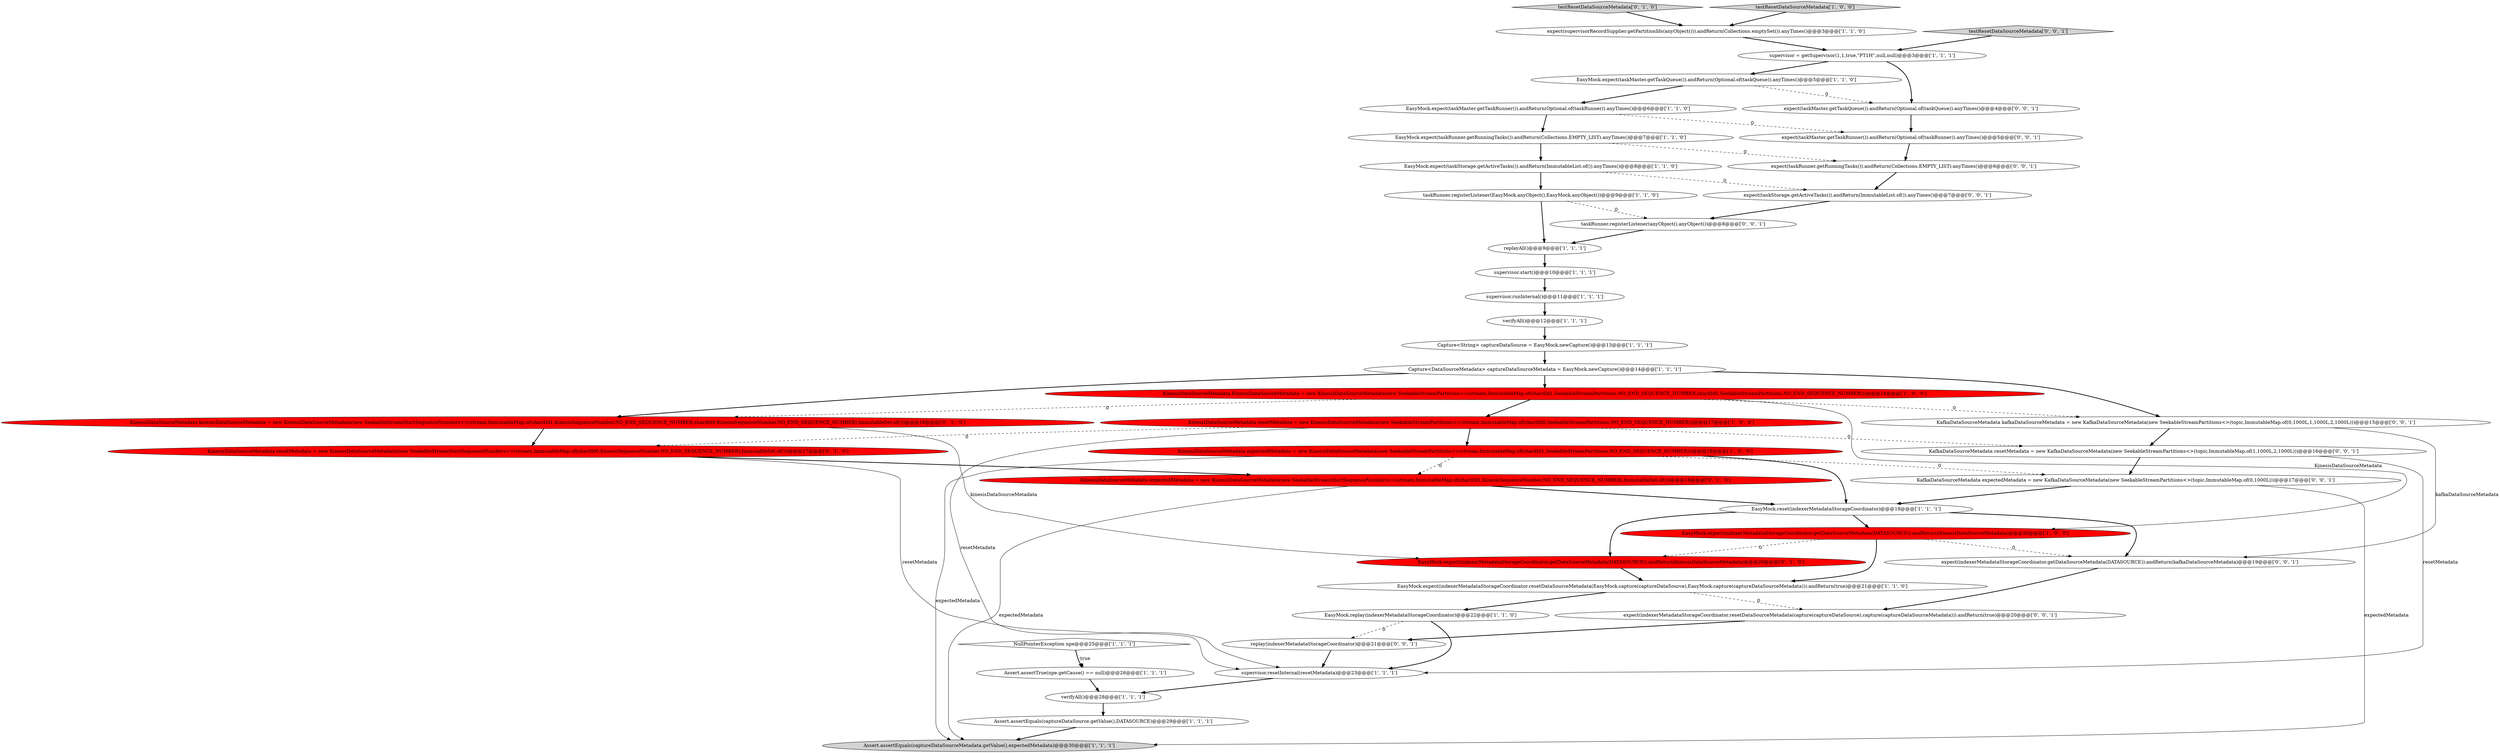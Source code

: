 digraph {
10 [style = filled, label = "KinesisDataSourceMetadata KinesisDataSourceMetadata = new KinesisDataSourceMetadata(new SeekableStreamPartitions<>(stream,ImmutableMap.of(shardId1,SeekableStreamPartitions.NO_END_SEQUENCE_NUMBER,shardId0,SeekableStreamPartitions.NO_END_SEQUENCE_NUMBER)))@@@16@@@['1', '0', '0']", fillcolor = red, shape = ellipse image = "AAA1AAABBB1BBB"];
27 [style = filled, label = "testResetDataSourceMetadata['0', '1', '0']", fillcolor = lightgray, shape = diamond image = "AAA0AAABBB2BBB"];
41 [style = filled, label = "expect(taskStorage.getActiveTasks()).andReturn(ImmutableList.of()).anyTimes()@@@7@@@['0', '0', '1']", fillcolor = white, shape = ellipse image = "AAA0AAABBB3BBB"];
0 [style = filled, label = "EasyMock.expect(taskMaster.getTaskQueue()).andReturn(Optional.of(taskQueue)).anyTimes()@@@5@@@['1', '1', '0']", fillcolor = white, shape = ellipse image = "AAA0AAABBB1BBB"];
40 [style = filled, label = "expect(taskMaster.getTaskRunner()).andReturn(Optional.of(taskRunner)).anyTimes()@@@5@@@['0', '0', '1']", fillcolor = white, shape = ellipse image = "AAA0AAABBB3BBB"];
23 [style = filled, label = "Capture<String> captureDataSource = EasyMock.newCapture()@@@13@@@['1', '1', '1']", fillcolor = white, shape = ellipse image = "AAA0AAABBB1BBB"];
9 [style = filled, label = "EasyMock.replay(indexerMetadataStorageCoordinator)@@@22@@@['1', '1', '0']", fillcolor = white, shape = ellipse image = "AAA0AAABBB1BBB"];
19 [style = filled, label = "expect(supervisorRecordSupplier.getPartitionIds(anyObject())).andReturn(Collections.emptySet()).anyTimes()@@@3@@@['1', '1', '0']", fillcolor = white, shape = ellipse image = "AAA0AAABBB1BBB"];
21 [style = filled, label = "supervisor.start()@@@10@@@['1', '1', '1']", fillcolor = white, shape = ellipse image = "AAA0AAABBB1BBB"];
4 [style = filled, label = "replayAll()@@@9@@@['1', '1', '1']", fillcolor = white, shape = ellipse image = "AAA0AAABBB1BBB"];
31 [style = filled, label = "EasyMock.expect(indexerMetadataStorageCoordinator.getDataSourceMetadata(DATASOURCE)).andReturn(kinesisDataSourceMetadata)@@@20@@@['0', '1', '0']", fillcolor = red, shape = ellipse image = "AAA1AAABBB2BBB"];
5 [style = filled, label = "supervisor.resetInternal(resetMetadata)@@@23@@@['1', '1', '1']", fillcolor = white, shape = ellipse image = "AAA0AAABBB1BBB"];
24 [style = filled, label = "Assert.assertTrue(npe.getCause() == null)@@@26@@@['1', '1', '1']", fillcolor = white, shape = ellipse image = "AAA0AAABBB1BBB"];
25 [style = filled, label = "NullPointerException npe@@@25@@@['1', '1', '1']", fillcolor = white, shape = diamond image = "AAA0AAABBB1BBB"];
34 [style = filled, label = "testResetDataSourceMetadata['0', '0', '1']", fillcolor = lightgray, shape = diamond image = "AAA0AAABBB3BBB"];
42 [style = filled, label = "replay(indexerMetadataStorageCoordinator)@@@21@@@['0', '0', '1']", fillcolor = white, shape = ellipse image = "AAA0AAABBB3BBB"];
2 [style = filled, label = "EasyMock.expect(taskMaster.getTaskRunner()).andReturn(Optional.of(taskRunner)).anyTimes()@@@6@@@['1', '1', '0']", fillcolor = white, shape = ellipse image = "AAA0AAABBB1BBB"];
26 [style = filled, label = "taskRunner.registerListener(EasyMock.anyObject(),EasyMock.anyObject())@@@9@@@['1', '1', '0']", fillcolor = white, shape = ellipse image = "AAA0AAABBB1BBB"];
39 [style = filled, label = "expect(taskMaster.getTaskQueue()).andReturn(Optional.of(taskQueue)).anyTimes()@@@4@@@['0', '0', '1']", fillcolor = white, shape = ellipse image = "AAA0AAABBB3BBB"];
32 [style = filled, label = "KafkaDataSourceMetadata kafkaDataSourceMetadata = new KafkaDataSourceMetadata(new SeekableStreamPartitions<>(topic,ImmutableMap.of(0,1000L,1,1000L,2,1000L)))@@@15@@@['0', '0', '1']", fillcolor = white, shape = ellipse image = "AAA0AAABBB3BBB"];
8 [style = filled, label = "EasyMock.expect(indexerMetadataStorageCoordinator.getDataSourceMetadata(DATASOURCE)).andReturn(KinesisDataSourceMetadata)@@@20@@@['1', '0', '0']", fillcolor = red, shape = ellipse image = "AAA1AAABBB1BBB"];
35 [style = filled, label = "KafkaDataSourceMetadata resetMetadata = new KafkaDataSourceMetadata(new SeekableStreamPartitions<>(topic,ImmutableMap.of(1,1000L,2,1000L)))@@@16@@@['0', '0', '1']", fillcolor = white, shape = ellipse image = "AAA0AAABBB3BBB"];
33 [style = filled, label = "expect(taskRunner.getRunningTasks()).andReturn(Collections.EMPTY_LIST).anyTimes()@@@6@@@['0', '0', '1']", fillcolor = white, shape = ellipse image = "AAA0AAABBB3BBB"];
13 [style = filled, label = "supervisor = getSupervisor(1,1,true,\"PT1H\",null,null)@@@3@@@['1', '1', '1']", fillcolor = white, shape = ellipse image = "AAA0AAABBB1BBB"];
30 [style = filled, label = "KinesisDataSourceMetadata kinesisDataSourceMetadata = new KinesisDataSourceMetadata(new SeekableStreamStartSequenceNumbers<>(stream,ImmutableMap.of(shardId1,KinesisSequenceNumber.NO_END_SEQUENCE_NUMBER,shardId0,KinesisSequenceNumber.NO_END_SEQUENCE_NUMBER),ImmutableSet.of()))@@@16@@@['0', '1', '0']", fillcolor = red, shape = ellipse image = "AAA1AAABBB2BBB"];
7 [style = filled, label = "verifyAll()@@@12@@@['1', '1', '1']", fillcolor = white, shape = ellipse image = "AAA0AAABBB1BBB"];
36 [style = filled, label = "taskRunner.registerListener(anyObject(),anyObject())@@@8@@@['0', '0', '1']", fillcolor = white, shape = ellipse image = "AAA0AAABBB3BBB"];
12 [style = filled, label = "KinesisDataSourceMetadata expectedMetadata = new KinesisDataSourceMetadata(new SeekableStreamPartitions<>(stream,ImmutableMap.of(shardId1,SeekableStreamPartitions.NO_END_SEQUENCE_NUMBER)))@@@18@@@['1', '0', '0']", fillcolor = red, shape = ellipse image = "AAA1AAABBB1BBB"];
14 [style = filled, label = "Capture<DataSourceMetadata> captureDataSourceMetadata = EasyMock.newCapture()@@@14@@@['1', '1', '1']", fillcolor = white, shape = ellipse image = "AAA0AAABBB1BBB"];
1 [style = filled, label = "EasyMock.reset(indexerMetadataStorageCoordinator)@@@18@@@['1', '1', '1']", fillcolor = white, shape = ellipse image = "AAA0AAABBB1BBB"];
37 [style = filled, label = "expect(indexerMetadataStorageCoordinator.getDataSourceMetadata(DATASOURCE)).andReturn(kafkaDataSourceMetadata)@@@19@@@['0', '0', '1']", fillcolor = white, shape = ellipse image = "AAA0AAABBB3BBB"];
38 [style = filled, label = "KafkaDataSourceMetadata expectedMetadata = new KafkaDataSourceMetadata(new SeekableStreamPartitions<>(topic,ImmutableMap.of(0,1000L)))@@@17@@@['0', '0', '1']", fillcolor = white, shape = ellipse image = "AAA0AAABBB3BBB"];
6 [style = filled, label = "Assert.assertEquals(captureDataSourceMetadata.getValue(),expectedMetadata)@@@30@@@['1', '1', '1']", fillcolor = lightgray, shape = ellipse image = "AAA0AAABBB1BBB"];
16 [style = filled, label = "KinesisDataSourceMetadata resetMetadata = new KinesisDataSourceMetadata(new SeekableStreamPartitions<>(stream,ImmutableMap.of(shardId0,SeekableStreamPartitions.NO_END_SEQUENCE_NUMBER)))@@@17@@@['1', '0', '0']", fillcolor = red, shape = ellipse image = "AAA1AAABBB1BBB"];
15 [style = filled, label = "EasyMock.expect(indexerMetadataStorageCoordinator.resetDataSourceMetadata(EasyMock.capture(captureDataSource),EasyMock.capture(captureDataSourceMetadata))).andReturn(true)@@@21@@@['1', '1', '0']", fillcolor = white, shape = ellipse image = "AAA0AAABBB1BBB"];
22 [style = filled, label = "EasyMock.expect(taskRunner.getRunningTasks()).andReturn(Collections.EMPTY_LIST).anyTimes()@@@7@@@['1', '1', '0']", fillcolor = white, shape = ellipse image = "AAA0AAABBB1BBB"];
43 [style = filled, label = "expect(indexerMetadataStorageCoordinator.resetDataSourceMetadata(capture(captureDataSource),capture(captureDataSourceMetadata))).andReturn(true)@@@20@@@['0', '0', '1']", fillcolor = white, shape = ellipse image = "AAA0AAABBB3BBB"];
29 [style = filled, label = "KinesisDataSourceMetadata resetMetadata = new KinesisDataSourceMetadata(new SeekableStreamStartSequenceNumbers<>(stream,ImmutableMap.of(shardId0,KinesisSequenceNumber.NO_END_SEQUENCE_NUMBER),ImmutableSet.of()))@@@17@@@['0', '1', '0']", fillcolor = red, shape = ellipse image = "AAA1AAABBB2BBB"];
28 [style = filled, label = "KinesisDataSourceMetadata expectedMetadata = new KinesisDataSourceMetadata(new SeekableStreamStartSequenceNumbers<>(stream,ImmutableMap.of(shardId1,KinesisSequenceNumber.NO_END_SEQUENCE_NUMBER),ImmutableSet.of()))@@@18@@@['0', '1', '0']", fillcolor = red, shape = ellipse image = "AAA1AAABBB2BBB"];
20 [style = filled, label = "supervisor.runInternal()@@@11@@@['1', '1', '1']", fillcolor = white, shape = ellipse image = "AAA0AAABBB1BBB"];
11 [style = filled, label = "testResetDataSourceMetadata['1', '0', '0']", fillcolor = lightgray, shape = diamond image = "AAA0AAABBB1BBB"];
18 [style = filled, label = "Assert.assertEquals(captureDataSource.getValue(),DATASOURCE)@@@29@@@['1', '1', '1']", fillcolor = white, shape = ellipse image = "AAA0AAABBB1BBB"];
3 [style = filled, label = "EasyMock.expect(taskStorage.getActiveTasks()).andReturn(ImmutableList.of()).anyTimes()@@@8@@@['1', '1', '0']", fillcolor = white, shape = ellipse image = "AAA0AAABBB1BBB"];
17 [style = filled, label = "verifyAll()@@@28@@@['1', '1', '1']", fillcolor = white, shape = ellipse image = "AAA0AAABBB1BBB"];
12->38 [style = dashed, label="0"];
32->35 [style = bold, label=""];
3->41 [style = dashed, label="0"];
8->37 [style = dashed, label="0"];
1->8 [style = bold, label=""];
8->15 [style = bold, label=""];
14->30 [style = bold, label=""];
38->6 [style = solid, label="expectedMetadata"];
9->42 [style = dashed, label="0"];
10->8 [style = solid, label="KinesisDataSourceMetadata"];
16->35 [style = dashed, label="0"];
22->33 [style = dashed, label="0"];
0->2 [style = bold, label=""];
36->4 [style = bold, label=""];
34->13 [style = bold, label=""];
43->42 [style = bold, label=""];
4->21 [style = bold, label=""];
3->26 [style = bold, label=""];
14->10 [style = bold, label=""];
15->43 [style = dashed, label="0"];
25->24 [style = dotted, label="true"];
33->41 [style = bold, label=""];
13->39 [style = bold, label=""];
28->1 [style = bold, label=""];
0->39 [style = dashed, label="0"];
11->19 [style = bold, label=""];
12->1 [style = bold, label=""];
26->4 [style = bold, label=""];
5->17 [style = bold, label=""];
31->15 [style = bold, label=""];
30->29 [style = bold, label=""];
38->1 [style = bold, label=""];
23->14 [style = bold, label=""];
29->28 [style = bold, label=""];
22->3 [style = bold, label=""];
25->24 [style = bold, label=""];
40->33 [style = bold, label=""];
37->43 [style = bold, label=""];
10->30 [style = dashed, label="0"];
41->36 [style = bold, label=""];
21->20 [style = bold, label=""];
35->5 [style = solid, label="resetMetadata"];
19->13 [style = bold, label=""];
10->16 [style = bold, label=""];
10->32 [style = dashed, label="0"];
18->6 [style = bold, label=""];
29->5 [style = solid, label="resetMetadata"];
15->9 [style = bold, label=""];
39->40 [style = bold, label=""];
12->28 [style = dashed, label="0"];
7->23 [style = bold, label=""];
24->17 [style = bold, label=""];
12->6 [style = solid, label="expectedMetadata"];
9->5 [style = bold, label=""];
16->29 [style = dashed, label="0"];
16->5 [style = solid, label="resetMetadata"];
27->19 [style = bold, label=""];
35->38 [style = bold, label=""];
42->5 [style = bold, label=""];
8->31 [style = dashed, label="0"];
32->37 [style = solid, label="kafkaDataSourceMetadata"];
20->7 [style = bold, label=""];
2->22 [style = bold, label=""];
1->31 [style = bold, label=""];
14->32 [style = bold, label=""];
28->6 [style = solid, label="expectedMetadata"];
2->40 [style = dashed, label="0"];
26->36 [style = dashed, label="0"];
16->12 [style = bold, label=""];
30->31 [style = solid, label="kinesisDataSourceMetadata"];
17->18 [style = bold, label=""];
1->37 [style = bold, label=""];
13->0 [style = bold, label=""];
}

